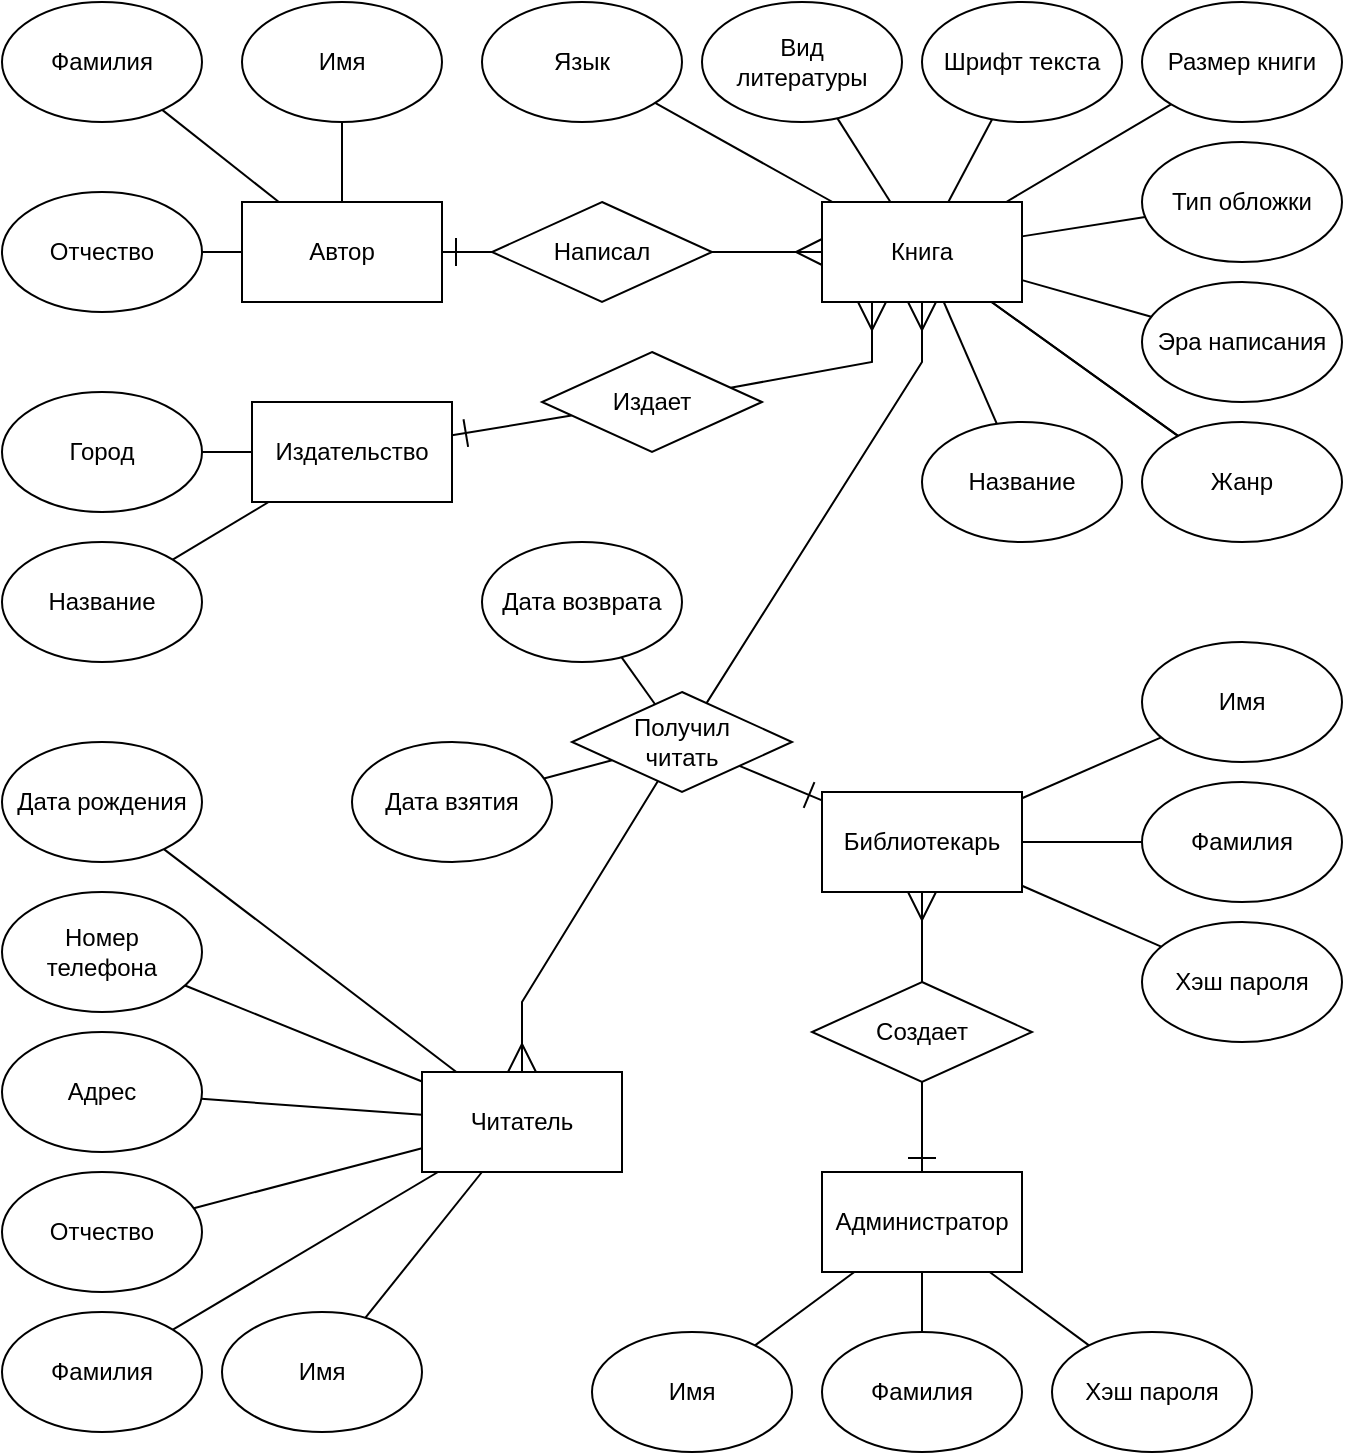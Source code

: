 <mxfile version="16.6.6" type="device"><diagram id="R2lEEEUBdFMjLlhIrx00" name="Page-1"><mxGraphModel dx="1483" dy="856" grid="1" gridSize="10" guides="1" tooltips="1" connect="1" arrows="1" fold="1" page="1" pageScale="1" pageWidth="850" pageHeight="1100" math="0" shadow="0" extFonts="Permanent Marker^https://fonts.googleapis.com/css?family=Permanent+Marker"><root><mxCell id="0"/><mxCell id="1" parent="0"/><mxCell id="kd13rLBZ4OgDmKmAyRdv-3" style="edgeStyle=orthogonalEdgeStyle;rounded=0;orthogonalLoop=1;jettySize=auto;html=1;" edge="1" parent="1" source="kd13rLBZ4OgDmKmAyRdv-1"><mxGeometry relative="1" as="geometry"><mxPoint x="505" y="310" as="targetPoint"/></mxGeometry></mxCell><mxCell id="kd13rLBZ4OgDmKmAyRdv-5" value="Автор" style="rounded=0;whiteSpace=wrap;html=1;" vertex="1" parent="1"><mxGeometry x="320" y="150" width="100" height="50" as="geometry"/></mxCell><mxCell id="kd13rLBZ4OgDmKmAyRdv-11" style="rounded=0;orthogonalLoop=1;jettySize=auto;html=1;endArrow=none;endFill=0;" edge="1" parent="1" source="kd13rLBZ4OgDmKmAyRdv-6" target="kd13rLBZ4OgDmKmAyRdv-5"><mxGeometry relative="1" as="geometry"/></mxCell><mxCell id="kd13rLBZ4OgDmKmAyRdv-6" value="Имя&lt;span style=&quot;color: rgba(0 , 0 , 0 , 0) ; font-family: monospace ; font-size: 0px&quot;&gt;%3CmxGraphModel%3E%3Croot%3E%3CmxCell%20id%3D%220%22%2F%3E%3CmxCell%20id%3D%221%22%20parent%3D%220%22%2F%3E%3CmxCell%20id%3D%222%22%20value%3D%22%D0%90%D0%B2%D1%82%D0%BE%D1%80%22%20style%3D%22rounded%3D0%3BwhiteSpace%3Dwrap%3Bhtml%3D1%3B%22%20vertex%3D%221%22%20parent%3D%221%22%3E%3CmxGeometry%20x%3D%22160%22%20y%3D%22320%22%20width%3D%22100%22%20height%3D%2250%22%20as%3D%22geometry%22%2F%3E%3C%2FmxCell%3E%3C%2Froot%3E%3C%2FmxGraphModel%3E&lt;/span&gt;" style="ellipse;whiteSpace=wrap;html=1;" vertex="1" parent="1"><mxGeometry x="320" y="50" width="100" height="60" as="geometry"/></mxCell><mxCell id="kd13rLBZ4OgDmKmAyRdv-10" style="rounded=0;orthogonalLoop=1;jettySize=auto;html=1;endArrow=none;endFill=0;" edge="1" parent="1" source="kd13rLBZ4OgDmKmAyRdv-7" target="kd13rLBZ4OgDmKmAyRdv-5"><mxGeometry relative="1" as="geometry"/></mxCell><mxCell id="kd13rLBZ4OgDmKmAyRdv-7" value="Фамилия" style="ellipse;whiteSpace=wrap;html=1;" vertex="1" parent="1"><mxGeometry x="200" y="50" width="100" height="60" as="geometry"/></mxCell><mxCell id="kd13rLBZ4OgDmKmAyRdv-9" style="rounded=0;orthogonalLoop=1;jettySize=auto;html=1;endArrow=none;endFill=0;" edge="1" parent="1" source="kd13rLBZ4OgDmKmAyRdv-8" target="kd13rLBZ4OgDmKmAyRdv-5"><mxGeometry relative="1" as="geometry"/></mxCell><mxCell id="kd13rLBZ4OgDmKmAyRdv-8" value="Отчество" style="ellipse;whiteSpace=wrap;html=1;" vertex="1" parent="1"><mxGeometry x="200" y="145" width="100" height="60" as="geometry"/></mxCell><mxCell id="kd13rLBZ4OgDmKmAyRdv-12" value="Книга" style="rounded=0;whiteSpace=wrap;html=1;" vertex="1" parent="1"><mxGeometry x="610" y="150" width="100" height="50" as="geometry"/></mxCell><mxCell id="kd13rLBZ4OgDmKmAyRdv-22" style="edgeStyle=none;rounded=0;orthogonalLoop=1;jettySize=auto;html=1;endArrow=none;endFill=0;" edge="1" parent="1" source="kd13rLBZ4OgDmKmAyRdv-13" target="kd13rLBZ4OgDmKmAyRdv-12"><mxGeometry relative="1" as="geometry"/></mxCell><mxCell id="kd13rLBZ4OgDmKmAyRdv-13" value="Название&lt;span style=&quot;color: rgba(0 , 0 , 0 , 0) ; font-family: monospace ; font-size: 0px&quot;&gt;%3CmxGraphModel%3E%3Croot%3E%3CmxCell%20id%3D%220%22%2F%3E%3CmxCell%20id%3D%221%22%20parent%3D%220%22%2F%3E%3CmxCell%20id%3D%222%22%20value%3D%22%D0%98%D0%BC%D1%8F%26lt%3Bspan%20style%3D%26quot%3Bcolor%3A%20rgba(0%20%2C%200%20%2C%200%20%2C%200)%20%3B%20font-family%3A%20monospace%20%3B%20font-size%3A%200px%26quot%3B%26gt%3B%253CmxGraphModel%253E%253Croot%253E%253CmxCell%2520id%253D%25220%2522%252F%253E%253CmxCell%2520id%253D%25221%2522%2520parent%253D%25220%2522%252F%253E%253CmxCell%2520id%253D%25222%2522%2520value%253D%2522%25D0%2590%25D0%25B2%25D1%2582%25D0%25BE%25D1%2580%2522%2520style%253D%2522rounded%253D0%253BwhiteSpace%253Dwrap%253Bhtml%253D1%253B%2522%2520vertex%253D%25221%2522%2520parent%253D%25221%2522%253E%253CmxGeometry%2520x%253D%2522160%2522%2520y%253D%2522320%2522%2520width%253D%2522100%2522%2520height%253D%252250%2522%2520as%253D%2522geometry%2522%252F%253E%253C%252FmxCell%253E%253C%252Froot%253E%253C%252FmxGraphModel%253E%26lt%3B%2Fspan%26gt%3B%22%20style%3D%22ellipse%3BwhiteSpace%3Dwrap%3Bhtml%3D1%3B%22%20vertex%3D%221%22%20parent%3D%221%22%3E%3CmxGeometry%20x%3D%2220%22%20y%3D%2280%22%20width%3D%22100%22%20height%3D%2260%22%20as%3D%22geometry%22%2F%3E%3C%2FmxCell%3E%3C%2Froot%3E%3C%2FmxGraphModel%3E&lt;/span&gt;" style="ellipse;whiteSpace=wrap;html=1;" vertex="1" parent="1"><mxGeometry x="660" y="260" width="100" height="60" as="geometry"/></mxCell><mxCell id="kd13rLBZ4OgDmKmAyRdv-23" style="edgeStyle=none;rounded=0;orthogonalLoop=1;jettySize=auto;html=1;endArrow=none;endFill=0;" edge="1" parent="1" source="kd13rLBZ4OgDmKmAyRdv-14" target="kd13rLBZ4OgDmKmAyRdv-12"><mxGeometry relative="1" as="geometry"/></mxCell><mxCell id="kd13rLBZ4OgDmKmAyRdv-14" value="Язык" style="ellipse;whiteSpace=wrap;html=1;" vertex="1" parent="1"><mxGeometry x="440" y="50" width="100" height="60" as="geometry"/></mxCell><mxCell id="kd13rLBZ4OgDmKmAyRdv-26" style="edgeStyle=none;rounded=0;orthogonalLoop=1;jettySize=auto;html=1;endArrow=none;endFill=0;" edge="1" parent="1" source="kd13rLBZ4OgDmKmAyRdv-16" target="kd13rLBZ4OgDmKmAyRdv-12"><mxGeometry relative="1" as="geometry"/></mxCell><mxCell id="kd13rLBZ4OgDmKmAyRdv-27" style="edgeStyle=none;rounded=0;orthogonalLoop=1;jettySize=auto;html=1;endArrow=none;endFill=0;" edge="1" parent="1" source="kd13rLBZ4OgDmKmAyRdv-16" target="kd13rLBZ4OgDmKmAyRdv-12"><mxGeometry relative="1" as="geometry"/></mxCell><mxCell id="kd13rLBZ4OgDmKmAyRdv-16" value="Жанр" style="ellipse;whiteSpace=wrap;html=1;" vertex="1" parent="1"><mxGeometry x="770" y="260" width="100" height="60" as="geometry"/></mxCell><mxCell id="kd13rLBZ4OgDmKmAyRdv-28" style="edgeStyle=none;rounded=0;orthogonalLoop=1;jettySize=auto;html=1;endArrow=none;endFill=0;" edge="1" parent="1" source="kd13rLBZ4OgDmKmAyRdv-17" target="kd13rLBZ4OgDmKmAyRdv-12"><mxGeometry relative="1" as="geometry"/></mxCell><mxCell id="kd13rLBZ4OgDmKmAyRdv-17" value="Вид &lt;br&gt;литературы" style="ellipse;whiteSpace=wrap;html=1;" vertex="1" parent="1"><mxGeometry x="550" y="50" width="100" height="60" as="geometry"/></mxCell><mxCell id="kd13rLBZ4OgDmKmAyRdv-31" style="edgeStyle=none;rounded=0;orthogonalLoop=1;jettySize=auto;html=1;endArrow=none;endFill=0;" edge="1" parent="1" source="kd13rLBZ4OgDmKmAyRdv-18" target="kd13rLBZ4OgDmKmAyRdv-12"><mxGeometry relative="1" as="geometry"/></mxCell><mxCell id="kd13rLBZ4OgDmKmAyRdv-18" value="Шрифт текста" style="ellipse;whiteSpace=wrap;html=1;" vertex="1" parent="1"><mxGeometry x="660" y="50" width="100" height="60" as="geometry"/></mxCell><mxCell id="kd13rLBZ4OgDmKmAyRdv-29" style="edgeStyle=none;rounded=0;orthogonalLoop=1;jettySize=auto;html=1;endArrow=none;endFill=0;" edge="1" parent="1" source="kd13rLBZ4OgDmKmAyRdv-19" target="kd13rLBZ4OgDmKmAyRdv-12"><mxGeometry relative="1" as="geometry"/></mxCell><mxCell id="kd13rLBZ4OgDmKmAyRdv-19" value="Эра написания" style="ellipse;whiteSpace=wrap;html=1;" vertex="1" parent="1"><mxGeometry x="770" y="190" width="100" height="60" as="geometry"/></mxCell><mxCell id="kd13rLBZ4OgDmKmAyRdv-25" style="edgeStyle=none;rounded=0;orthogonalLoop=1;jettySize=auto;html=1;endArrow=none;endFill=0;" edge="1" parent="1" source="kd13rLBZ4OgDmKmAyRdv-20" target="kd13rLBZ4OgDmKmAyRdv-12"><mxGeometry relative="1" as="geometry"/></mxCell><mxCell id="kd13rLBZ4OgDmKmAyRdv-20" value="Размер книги" style="ellipse;whiteSpace=wrap;html=1;" vertex="1" parent="1"><mxGeometry x="770" y="50" width="100" height="60" as="geometry"/></mxCell><mxCell id="kd13rLBZ4OgDmKmAyRdv-24" style="edgeStyle=none;rounded=0;orthogonalLoop=1;jettySize=auto;html=1;endArrow=none;endFill=0;" edge="1" parent="1" source="kd13rLBZ4OgDmKmAyRdv-21" target="kd13rLBZ4OgDmKmAyRdv-12"><mxGeometry relative="1" as="geometry"/></mxCell><mxCell id="kd13rLBZ4OgDmKmAyRdv-21" value="Тип обложки" style="ellipse;whiteSpace=wrap;html=1;" vertex="1" parent="1"><mxGeometry x="770" y="120" width="100" height="60" as="geometry"/></mxCell><mxCell id="kd13rLBZ4OgDmKmAyRdv-33" style="edgeStyle=none;rounded=0;orthogonalLoop=1;jettySize=auto;html=1;endArrow=ERmany;endFill=0;endSize=11;" edge="1" parent="1" source="kd13rLBZ4OgDmKmAyRdv-32" target="kd13rLBZ4OgDmKmAyRdv-12"><mxGeometry relative="1" as="geometry"/></mxCell><mxCell id="kd13rLBZ4OgDmKmAyRdv-34" style="edgeStyle=none;rounded=0;orthogonalLoop=1;jettySize=auto;html=1;endArrow=ERone;endFill=0;startArrow=none;startFill=0;endSize=12;" edge="1" parent="1" source="kd13rLBZ4OgDmKmAyRdv-32" target="kd13rLBZ4OgDmKmAyRdv-5"><mxGeometry relative="1" as="geometry"/></mxCell><mxCell id="kd13rLBZ4OgDmKmAyRdv-32" value="Написал" style="rhombus;whiteSpace=wrap;html=1;" vertex="1" parent="1"><mxGeometry x="445" y="150" width="110" height="50" as="geometry"/></mxCell><mxCell id="kd13rLBZ4OgDmKmAyRdv-38" style="edgeStyle=none;rounded=0;orthogonalLoop=1;jettySize=auto;html=1;endArrow=none;endFill=0;startSize=6;endSize=6;strokeWidth=1;" edge="1" parent="1" source="kd13rLBZ4OgDmKmAyRdv-35" target="kd13rLBZ4OgDmKmAyRdv-36"><mxGeometry relative="1" as="geometry"/></mxCell><mxCell id="kd13rLBZ4OgDmKmAyRdv-39" style="edgeStyle=none;rounded=0;orthogonalLoop=1;jettySize=auto;html=1;endArrow=none;endFill=0;startSize=6;endSize=6;strokeWidth=1;" edge="1" parent="1" source="kd13rLBZ4OgDmKmAyRdv-35" target="kd13rLBZ4OgDmKmAyRdv-37"><mxGeometry relative="1" as="geometry"/></mxCell><mxCell id="kd13rLBZ4OgDmKmAyRdv-41" style="edgeStyle=none;rounded=0;orthogonalLoop=1;jettySize=auto;html=1;endArrow=none;endFill=0;startSize=12;endSize=12;strokeWidth=1;startArrow=ERone;startFill=0;" edge="1" parent="1" source="kd13rLBZ4OgDmKmAyRdv-35" target="kd13rLBZ4OgDmKmAyRdv-40"><mxGeometry relative="1" as="geometry"/></mxCell><mxCell id="kd13rLBZ4OgDmKmAyRdv-35" value="Издательство" style="rounded=0;whiteSpace=wrap;html=1;" vertex="1" parent="1"><mxGeometry x="325" y="250" width="100" height="50" as="geometry"/></mxCell><mxCell id="kd13rLBZ4OgDmKmAyRdv-36" value="Город" style="ellipse;whiteSpace=wrap;html=1;" vertex="1" parent="1"><mxGeometry x="200" y="245" width="100" height="60" as="geometry"/></mxCell><mxCell id="kd13rLBZ4OgDmKmAyRdv-37" value="Название" style="ellipse;whiteSpace=wrap;html=1;" vertex="1" parent="1"><mxGeometry x="200" y="320" width="100" height="60" as="geometry"/></mxCell><mxCell id="kd13rLBZ4OgDmKmAyRdv-42" style="edgeStyle=none;rounded=0;orthogonalLoop=1;jettySize=auto;html=1;endArrow=ERmany;endFill=0;startSize=12;endSize=12;strokeWidth=1;entryX=0.25;entryY=1;entryDx=0;entryDy=0;" edge="1" parent="1" source="kd13rLBZ4OgDmKmAyRdv-40" target="kd13rLBZ4OgDmKmAyRdv-12"><mxGeometry relative="1" as="geometry"><Array as="points"><mxPoint x="635" y="230"/></Array></mxGeometry></mxCell><mxCell id="kd13rLBZ4OgDmKmAyRdv-40" value="Издает" style="rhombus;whiteSpace=wrap;html=1;" vertex="1" parent="1"><mxGeometry x="470" y="225" width="110" height="50" as="geometry"/></mxCell><mxCell id="kd13rLBZ4OgDmKmAyRdv-47" style="edgeStyle=none;rounded=0;orthogonalLoop=1;jettySize=auto;html=1;endArrow=none;endFill=0;startSize=6;endSize=6;strokeWidth=1;" edge="1" parent="1" source="kd13rLBZ4OgDmKmAyRdv-43" target="kd13rLBZ4OgDmKmAyRdv-44"><mxGeometry relative="1" as="geometry"/></mxCell><mxCell id="kd13rLBZ4OgDmKmAyRdv-48" style="edgeStyle=none;rounded=0;orthogonalLoop=1;jettySize=auto;html=1;endArrow=none;endFill=0;startSize=6;endSize=6;strokeWidth=1;" edge="1" parent="1" source="kd13rLBZ4OgDmKmAyRdv-43" target="kd13rLBZ4OgDmKmAyRdv-45"><mxGeometry relative="1" as="geometry"/></mxCell><mxCell id="kd13rLBZ4OgDmKmAyRdv-49" style="edgeStyle=none;rounded=0;orthogonalLoop=1;jettySize=auto;html=1;endArrow=none;endFill=0;startSize=6;endSize=6;strokeWidth=1;" edge="1" parent="1" source="kd13rLBZ4OgDmKmAyRdv-43" target="kd13rLBZ4OgDmKmAyRdv-46"><mxGeometry relative="1" as="geometry"/></mxCell><mxCell id="kd13rLBZ4OgDmKmAyRdv-43" value="Библиотекарь" style="rounded=0;whiteSpace=wrap;html=1;" vertex="1" parent="1"><mxGeometry x="610" y="445" width="100" height="50" as="geometry"/></mxCell><mxCell id="kd13rLBZ4OgDmKmAyRdv-44" value="Имя&lt;span style=&quot;color: rgba(0 , 0 , 0 , 0) ; font-family: monospace ; font-size: 0px&quot;&gt;%3CmxGraphModel%3E%3Croot%3E%3CmxCell%20id%3D%220%22%2F%3E%3CmxCell%20id%3D%221%22%20parent%3D%220%22%2F%3E%3CmxCell%20id%3D%222%22%20value%3D%22%D0%90%D0%B2%D1%82%D0%BE%D1%80%22%20style%3D%22rounded%3D0%3BwhiteSpace%3Dwrap%3Bhtml%3D1%3B%22%20vertex%3D%221%22%20parent%3D%221%22%3E%3CmxGeometry%20x%3D%22160%22%20y%3D%22320%22%20width%3D%22100%22%20height%3D%2250%22%20as%3D%22geometry%22%2F%3E%3C%2FmxCell%3E%3C%2Froot%3E%3C%2FmxGraphModel%3E&lt;/span&gt;" style="ellipse;whiteSpace=wrap;html=1;" vertex="1" parent="1"><mxGeometry x="770" y="370" width="100" height="60" as="geometry"/></mxCell><mxCell id="kd13rLBZ4OgDmKmAyRdv-45" value="Фамилия" style="ellipse;whiteSpace=wrap;html=1;" vertex="1" parent="1"><mxGeometry x="770" y="440" width="100" height="60" as="geometry"/></mxCell><mxCell id="kd13rLBZ4OgDmKmAyRdv-46" value="Хэш пароля" style="ellipse;whiteSpace=wrap;html=1;" vertex="1" parent="1"><mxGeometry x="770" y="510" width="100" height="60" as="geometry"/></mxCell><mxCell id="kd13rLBZ4OgDmKmAyRdv-50" style="edgeStyle=none;rounded=0;orthogonalLoop=1;jettySize=auto;html=1;endArrow=none;endFill=0;startSize=6;endSize=6;strokeWidth=1;" edge="1" parent="1" source="kd13rLBZ4OgDmKmAyRdv-53" target="kd13rLBZ4OgDmKmAyRdv-54"><mxGeometry relative="1" as="geometry"/></mxCell><mxCell id="kd13rLBZ4OgDmKmAyRdv-51" style="edgeStyle=none;rounded=0;orthogonalLoop=1;jettySize=auto;html=1;endArrow=none;endFill=0;startSize=6;endSize=6;strokeWidth=1;" edge="1" parent="1" source="kd13rLBZ4OgDmKmAyRdv-53" target="kd13rLBZ4OgDmKmAyRdv-55"><mxGeometry relative="1" as="geometry"/></mxCell><mxCell id="kd13rLBZ4OgDmKmAyRdv-52" style="edgeStyle=none;rounded=0;orthogonalLoop=1;jettySize=auto;html=1;endArrow=none;endFill=0;startSize=6;endSize=6;strokeWidth=1;" edge="1" parent="1" source="kd13rLBZ4OgDmKmAyRdv-53" target="kd13rLBZ4OgDmKmAyRdv-56"><mxGeometry relative="1" as="geometry"/></mxCell><mxCell id="kd13rLBZ4OgDmKmAyRdv-53" value="Администратор" style="rounded=0;whiteSpace=wrap;html=1;" vertex="1" parent="1"><mxGeometry x="610" y="635" width="100" height="50" as="geometry"/></mxCell><mxCell id="kd13rLBZ4OgDmKmAyRdv-54" value="Имя&lt;span style=&quot;color: rgba(0 , 0 , 0 , 0) ; font-family: monospace ; font-size: 0px&quot;&gt;%3CmxGraphModel%3E%3Croot%3E%3CmxCell%20id%3D%220%22%2F%3E%3CmxCell%20id%3D%221%22%20parent%3D%220%22%2F%3E%3CmxCell%20id%3D%222%22%20value%3D%22%D0%90%D0%B2%D1%82%D0%BE%D1%80%22%20style%3D%22rounded%3D0%3BwhiteSpace%3Dwrap%3Bhtml%3D1%3B%22%20vertex%3D%221%22%20parent%3D%221%22%3E%3CmxGeometry%20x%3D%22160%22%20y%3D%22320%22%20width%3D%22100%22%20height%3D%2250%22%20as%3D%22geometry%22%2F%3E%3C%2FmxCell%3E%3C%2Froot%3E%3C%2FmxGraphModel%3E&lt;/span&gt;" style="ellipse;whiteSpace=wrap;html=1;" vertex="1" parent="1"><mxGeometry x="495" y="715" width="100" height="60" as="geometry"/></mxCell><mxCell id="kd13rLBZ4OgDmKmAyRdv-55" value="Фамилия" style="ellipse;whiteSpace=wrap;html=1;" vertex="1" parent="1"><mxGeometry x="610" y="715" width="100" height="60" as="geometry"/></mxCell><mxCell id="kd13rLBZ4OgDmKmAyRdv-56" value="Хэш пароля" style="ellipse;whiteSpace=wrap;html=1;" vertex="1" parent="1"><mxGeometry x="725" y="715" width="100" height="60" as="geometry"/></mxCell><mxCell id="kd13rLBZ4OgDmKmAyRdv-58" style="edgeStyle=none;rounded=0;orthogonalLoop=1;jettySize=auto;html=1;endArrow=ERmany;endFill=0;startSize=6;endSize=12;strokeWidth=1;" edge="1" parent="1" source="kd13rLBZ4OgDmKmAyRdv-57" target="kd13rLBZ4OgDmKmAyRdv-43"><mxGeometry relative="1" as="geometry"/></mxCell><mxCell id="kd13rLBZ4OgDmKmAyRdv-59" style="edgeStyle=none;rounded=0;orthogonalLoop=1;jettySize=auto;html=1;endArrow=ERone;endFill=0;startSize=12;endSize=12;strokeWidth=1;" edge="1" parent="1" source="kd13rLBZ4OgDmKmAyRdv-57" target="kd13rLBZ4OgDmKmAyRdv-53"><mxGeometry relative="1" as="geometry"/></mxCell><mxCell id="kd13rLBZ4OgDmKmAyRdv-57" value="Создает" style="rhombus;whiteSpace=wrap;html=1;" vertex="1" parent="1"><mxGeometry x="605" y="540" width="110" height="50" as="geometry"/></mxCell><mxCell id="kd13rLBZ4OgDmKmAyRdv-75" style="edgeStyle=none;rounded=0;orthogonalLoop=1;jettySize=auto;html=1;endArrow=none;endFill=0;startSize=12;endSize=12;strokeWidth=1;startArrow=ERmany;startFill=0;exitX=0.5;exitY=0;exitDx=0;exitDy=0;" edge="1" parent="1" source="kd13rLBZ4OgDmKmAyRdv-60" target="kd13rLBZ4OgDmKmAyRdv-74"><mxGeometry relative="1" as="geometry"><Array as="points"><mxPoint x="460" y="550"/></Array></mxGeometry></mxCell><mxCell id="kd13rLBZ4OgDmKmAyRdv-60" value="Читатель" style="rounded=0;whiteSpace=wrap;html=1;fillColor=default;fontColor=default;" vertex="1" parent="1"><mxGeometry x="410" y="585" width="100" height="50" as="geometry"/></mxCell><mxCell id="kd13rLBZ4OgDmKmAyRdv-73" style="edgeStyle=none;rounded=0;orthogonalLoop=1;jettySize=auto;html=1;endArrow=none;endFill=0;startSize=6;endSize=12;strokeWidth=1;" edge="1" parent="1" source="kd13rLBZ4OgDmKmAyRdv-61" target="kd13rLBZ4OgDmKmAyRdv-60"><mxGeometry relative="1" as="geometry"/></mxCell><mxCell id="kd13rLBZ4OgDmKmAyRdv-61" value="Имя&lt;span style=&quot;color: rgba(0 , 0 , 0 , 0) ; font-family: monospace ; font-size: 0px&quot;&gt;%3CmxGraphModel%3E%3Croot%3E%3CmxCell%20id%3D%220%22%2F%3E%3CmxCell%20id%3D%221%22%20parent%3D%220%22%2F%3E%3CmxCell%20id%3D%222%22%20value%3D%22%D0%90%D0%B2%D1%82%D0%BE%D1%80%22%20style%3D%22rounded%3D0%3BwhiteSpace%3Dwrap%3Bhtml%3D1%3B%22%20vertex%3D%221%22%20parent%3D%221%22%3E%3CmxGeometry%20x%3D%22160%22%20y%3D%22320%22%20width%3D%22100%22%20height%3D%2250%22%20as%3D%22geometry%22%2F%3E%3C%2FmxCell%3E%3C%2Froot%3E%3C%2FmxGraphModel%3E&lt;/span&gt;" style="ellipse;whiteSpace=wrap;html=1;" vertex="1" parent="1"><mxGeometry x="310" y="705" width="100" height="60" as="geometry"/></mxCell><mxCell id="kd13rLBZ4OgDmKmAyRdv-72" style="edgeStyle=none;rounded=0;orthogonalLoop=1;jettySize=auto;html=1;endArrow=none;endFill=0;startSize=6;endSize=12;strokeWidth=1;" edge="1" parent="1" source="kd13rLBZ4OgDmKmAyRdv-62" target="kd13rLBZ4OgDmKmAyRdv-60"><mxGeometry relative="1" as="geometry"/></mxCell><mxCell id="kd13rLBZ4OgDmKmAyRdv-62" value="Фамилия" style="ellipse;whiteSpace=wrap;html=1;" vertex="1" parent="1"><mxGeometry x="200" y="705" width="100" height="60" as="geometry"/></mxCell><mxCell id="kd13rLBZ4OgDmKmAyRdv-71" style="edgeStyle=none;rounded=0;orthogonalLoop=1;jettySize=auto;html=1;endArrow=none;endFill=0;startSize=6;endSize=12;strokeWidth=1;" edge="1" parent="1" source="kd13rLBZ4OgDmKmAyRdv-63" target="kd13rLBZ4OgDmKmAyRdv-60"><mxGeometry relative="1" as="geometry"/></mxCell><mxCell id="kd13rLBZ4OgDmKmAyRdv-63" value="Отчество" style="ellipse;whiteSpace=wrap;html=1;" vertex="1" parent="1"><mxGeometry x="200" y="635" width="100" height="60" as="geometry"/></mxCell><mxCell id="kd13rLBZ4OgDmKmAyRdv-70" style="edgeStyle=none;rounded=0;orthogonalLoop=1;jettySize=auto;html=1;endArrow=none;endFill=0;startSize=6;endSize=12;strokeWidth=1;" edge="1" parent="1" source="kd13rLBZ4OgDmKmAyRdv-64" target="kd13rLBZ4OgDmKmAyRdv-60"><mxGeometry relative="1" as="geometry"/></mxCell><mxCell id="kd13rLBZ4OgDmKmAyRdv-64" value="Адрес" style="ellipse;whiteSpace=wrap;html=1;" vertex="1" parent="1"><mxGeometry x="200" y="565" width="100" height="60" as="geometry"/></mxCell><mxCell id="kd13rLBZ4OgDmKmAyRdv-69" style="edgeStyle=none;rounded=0;orthogonalLoop=1;jettySize=auto;html=1;endArrow=none;endFill=0;startSize=6;endSize=12;strokeWidth=1;" edge="1" parent="1" source="kd13rLBZ4OgDmKmAyRdv-65" target="kd13rLBZ4OgDmKmAyRdv-60"><mxGeometry relative="1" as="geometry"/></mxCell><mxCell id="kd13rLBZ4OgDmKmAyRdv-65" value="Номер &lt;br&gt;телефона" style="ellipse;whiteSpace=wrap;html=1;" vertex="1" parent="1"><mxGeometry x="200" y="495" width="100" height="60" as="geometry"/></mxCell><mxCell id="kd13rLBZ4OgDmKmAyRdv-68" style="edgeStyle=none;rounded=0;orthogonalLoop=1;jettySize=auto;html=1;endArrow=none;endFill=0;startSize=6;endSize=12;strokeWidth=1;" edge="1" parent="1" source="kd13rLBZ4OgDmKmAyRdv-66" target="kd13rLBZ4OgDmKmAyRdv-60"><mxGeometry relative="1" as="geometry"/></mxCell><mxCell id="kd13rLBZ4OgDmKmAyRdv-66" value="Дата рождения" style="ellipse;whiteSpace=wrap;html=1;" vertex="1" parent="1"><mxGeometry x="200" y="420" width="100" height="60" as="geometry"/></mxCell><mxCell id="kd13rLBZ4OgDmKmAyRdv-76" style="rounded=0;orthogonalLoop=1;jettySize=auto;html=1;endArrow=ERmany;endFill=0;startSize=6;endSize=12;strokeWidth=1;entryX=0.5;entryY=1;entryDx=0;entryDy=0;" edge="1" parent="1" source="kd13rLBZ4OgDmKmAyRdv-74" target="kd13rLBZ4OgDmKmAyRdv-12"><mxGeometry relative="1" as="geometry"><Array as="points"><mxPoint x="660" y="230"/></Array></mxGeometry></mxCell><mxCell id="kd13rLBZ4OgDmKmAyRdv-77" style="edgeStyle=none;rounded=0;orthogonalLoop=1;jettySize=auto;html=1;endArrow=ERone;endFill=0;startSize=6;endSize=12;strokeWidth=1;" edge="1" parent="1" source="kd13rLBZ4OgDmKmAyRdv-74" target="kd13rLBZ4OgDmKmAyRdv-43"><mxGeometry relative="1" as="geometry"/></mxCell><mxCell id="kd13rLBZ4OgDmKmAyRdv-74" value="Получил&lt;br&gt;читать" style="rhombus;whiteSpace=wrap;html=1;" vertex="1" parent="1"><mxGeometry x="485" y="395" width="110" height="50" as="geometry"/></mxCell><mxCell id="kd13rLBZ4OgDmKmAyRdv-83" style="edgeStyle=none;rounded=0;orthogonalLoop=1;jettySize=auto;html=1;startArrow=none;startFill=0;endArrow=none;endFill=0;startSize=12;endSize=12;strokeWidth=1;" edge="1" parent="1" source="kd13rLBZ4OgDmKmAyRdv-78" target="kd13rLBZ4OgDmKmAyRdv-74"><mxGeometry relative="1" as="geometry"/></mxCell><mxCell id="kd13rLBZ4OgDmKmAyRdv-78" value="Дата взятия" style="ellipse;whiteSpace=wrap;html=1;" vertex="1" parent="1"><mxGeometry x="375" y="420" width="100" height="60" as="geometry"/></mxCell><mxCell id="kd13rLBZ4OgDmKmAyRdv-82" style="edgeStyle=none;rounded=0;orthogonalLoop=1;jettySize=auto;html=1;startArrow=none;startFill=0;endArrow=none;endFill=0;startSize=12;endSize=12;strokeWidth=1;" edge="1" parent="1" source="kd13rLBZ4OgDmKmAyRdv-81" target="kd13rLBZ4OgDmKmAyRdv-74"><mxGeometry relative="1" as="geometry"/></mxCell><mxCell id="kd13rLBZ4OgDmKmAyRdv-81" value="Дата возврата" style="ellipse;whiteSpace=wrap;html=1;" vertex="1" parent="1"><mxGeometry x="440" y="320" width="100" height="60" as="geometry"/></mxCell></root></mxGraphModel></diagram></mxfile>